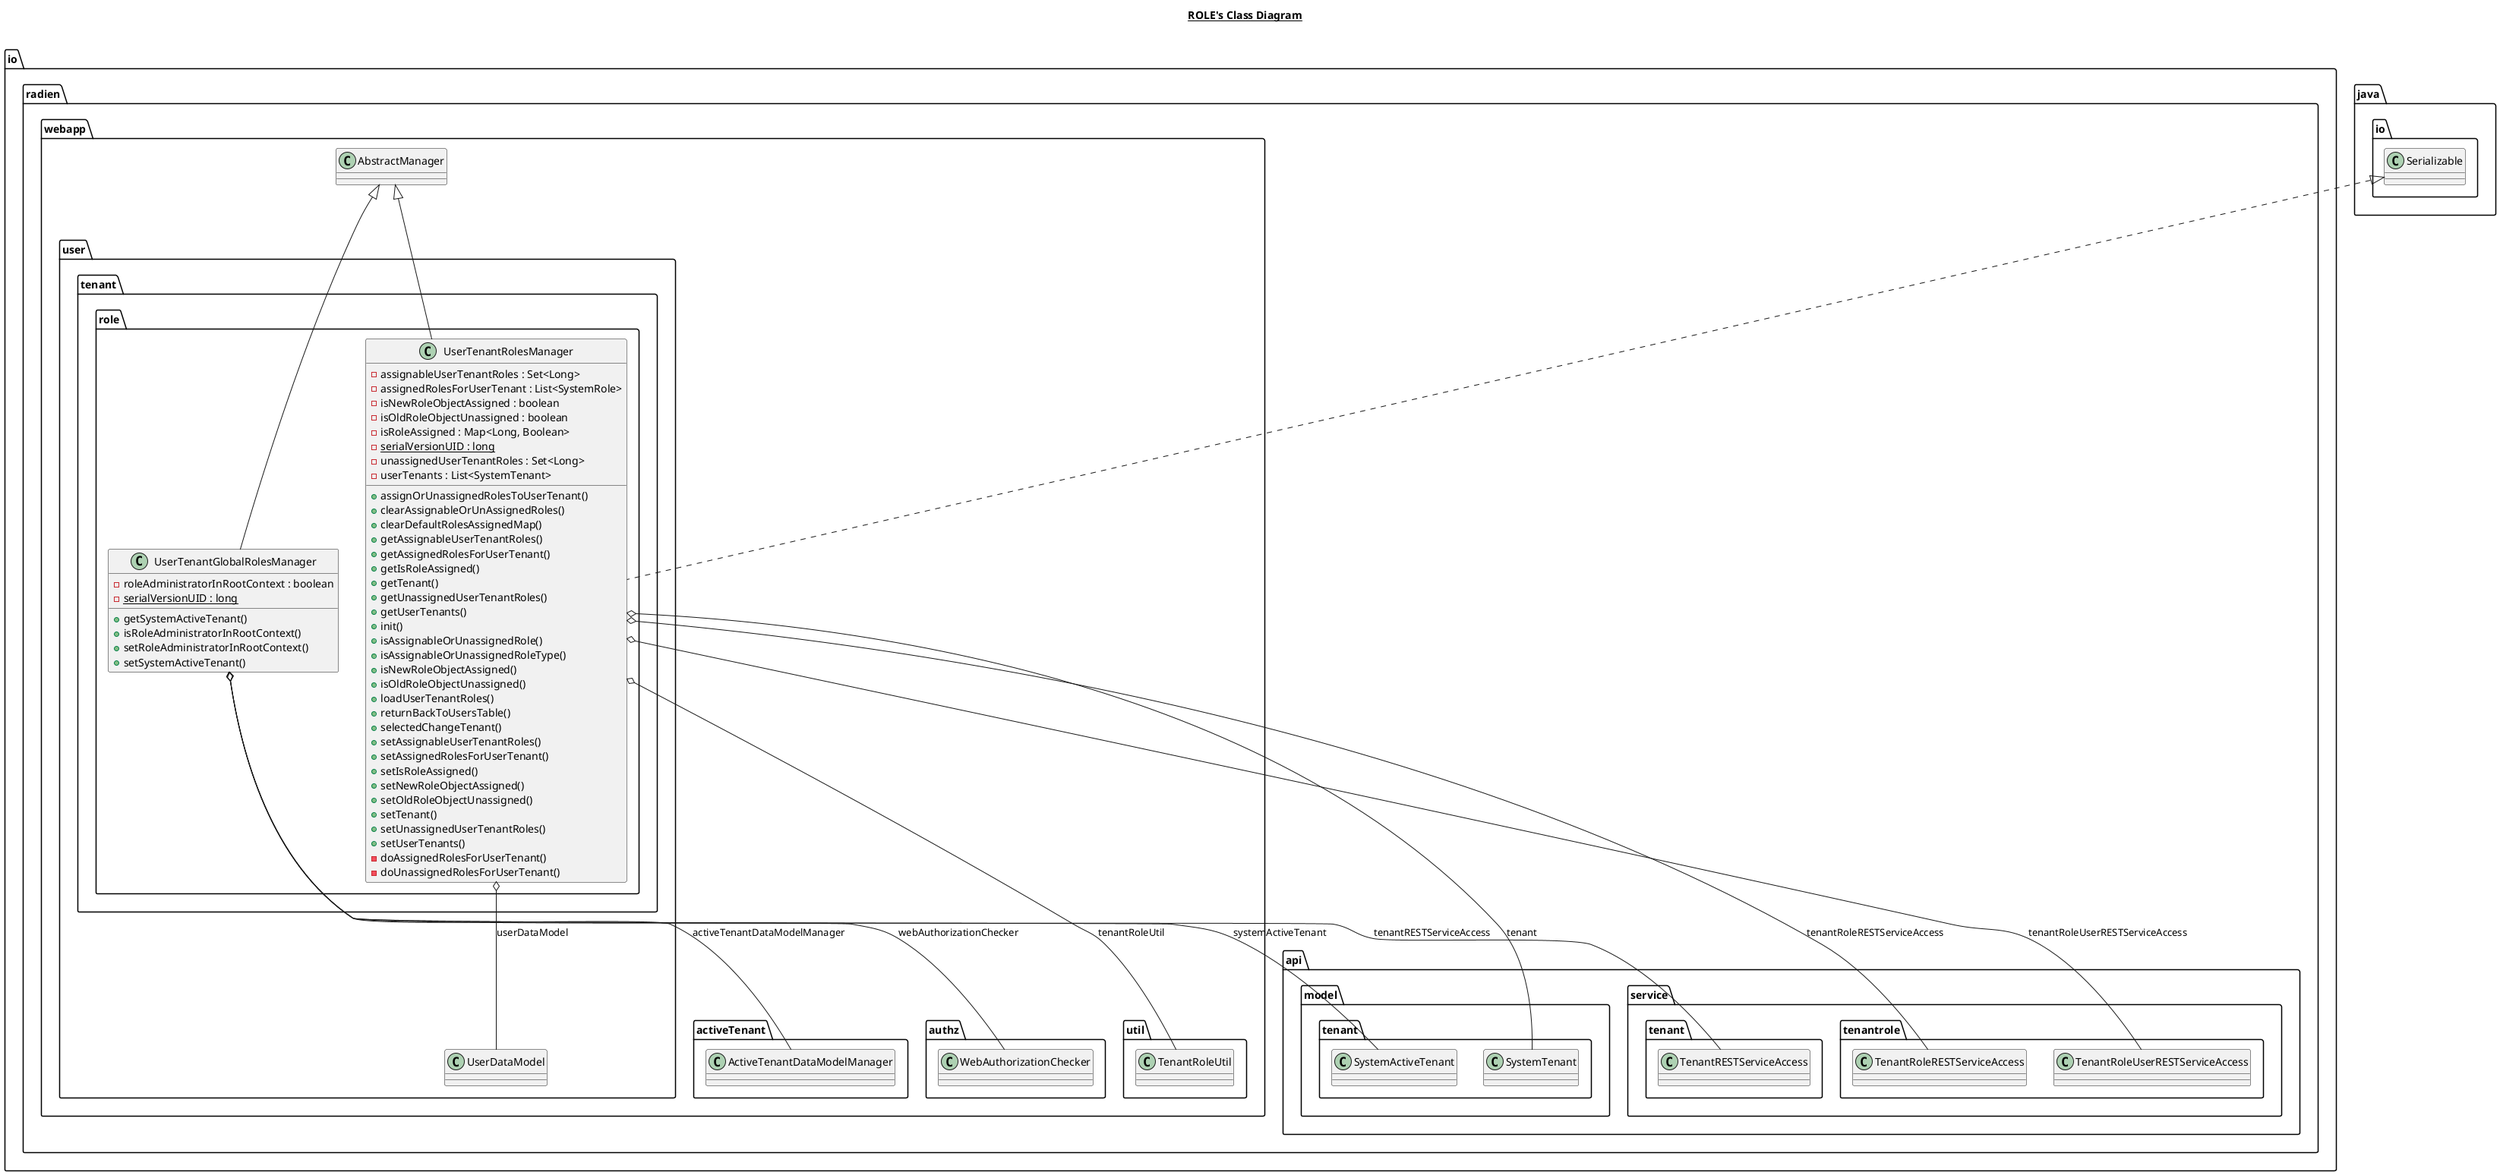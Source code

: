 @startuml

title __ROLE's Class Diagram__\n

  namespace io.radien.webapp {
    namespace user {
      namespace tenant {
        namespace role {
          class io.radien.webapp.user.tenant.role.UserTenantGlobalRolesManager {
              - roleAdministratorInRootContext : boolean
              {static} - serialVersionUID : long
              + getSystemActiveTenant()
              + isRoleAdministratorInRootContext()
              + setRoleAdministratorInRootContext()
              + setSystemActiveTenant()
          }
        }
      }
    }
  }
  

  namespace io.radien.webapp {
    namespace user {
      namespace tenant {
        namespace role {
          class io.radien.webapp.user.tenant.role.UserTenantRolesManager {
              - assignableUserTenantRoles : Set<Long>
              - assignedRolesForUserTenant : List<SystemRole>
              - isNewRoleObjectAssigned : boolean
              - isOldRoleObjectUnassigned : boolean
              - isRoleAssigned : Map<Long, Boolean>
              {static} - serialVersionUID : long
              - unassignedUserTenantRoles : Set<Long>
              - userTenants : List<SystemTenant>
              + assignOrUnassignedRolesToUserTenant()
              + clearAssignableOrUnAssignedRoles()
              + clearDefaultRolesAssignedMap()
              + getAssignableUserTenantRoles()
              + getAssignedRolesForUserTenant()
              + getIsRoleAssigned()
              + getTenant()
              + getUnassignedUserTenantRoles()
              + getUserTenants()
              + init()
              + isAssignableOrUnassignedRole()
              + isAssignableOrUnassignedRoleType()
              + isNewRoleObjectAssigned()
              + isOldRoleObjectUnassigned()
              + loadUserTenantRoles()
              + returnBackToUsersTable()
              + selectedChangeTenant()
              + setAssignableUserTenantRoles()
              + setAssignedRolesForUserTenant()
              + setIsRoleAssigned()
              + setNewRoleObjectAssigned()
              + setOldRoleObjectUnassigned()
              + setTenant()
              + setUnassignedUserTenantRoles()
              + setUserTenants()
              - doAssignedRolesForUserTenant()
              - doUnassignedRolesForUserTenant()
          }
        }
      }
    }
  }
  

  io.radien.webapp.user.tenant.role.UserTenantGlobalRolesManager -up-|> io.radien.webapp.AbstractManager
  io.radien.webapp.user.tenant.role.UserTenantGlobalRolesManager o-- io.radien.webapp.activeTenant.ActiveTenantDataModelManager : activeTenantDataModelManager
  io.radien.webapp.user.tenant.role.UserTenantGlobalRolesManager o-- io.radien.api.model.tenant.SystemActiveTenant : systemActiveTenant
  io.radien.webapp.user.tenant.role.UserTenantGlobalRolesManager o-- io.radien.api.service.tenant.TenantRESTServiceAccess : tenantRESTServiceAccess
  io.radien.webapp.user.tenant.role.UserTenantGlobalRolesManager o-- io.radien.webapp.authz.WebAuthorizationChecker : webAuthorizationChecker
  io.radien.webapp.user.tenant.role.UserTenantRolesManager .up.|> java.io.Serializable
  io.radien.webapp.user.tenant.role.UserTenantRolesManager -up-|> io.radien.webapp.AbstractManager
  io.radien.webapp.user.tenant.role.UserTenantRolesManager o-- io.radien.api.model.tenant.SystemTenant : tenant
  io.radien.webapp.user.tenant.role.UserTenantRolesManager o-- io.radien.api.service.tenantrole.TenantRoleRESTServiceAccess : tenantRoleRESTServiceAccess
  io.radien.webapp.user.tenant.role.UserTenantRolesManager o-- io.radien.api.service.tenantrole.TenantRoleUserRESTServiceAccess : tenantRoleUserRESTServiceAccess
  io.radien.webapp.user.tenant.role.UserTenantRolesManager o-- io.radien.webapp.util.TenantRoleUtil : tenantRoleUtil
  io.radien.webapp.user.tenant.role.UserTenantRolesManager o-- io.radien.webapp.user.UserDataModel : userDataModel


 

@enduml
